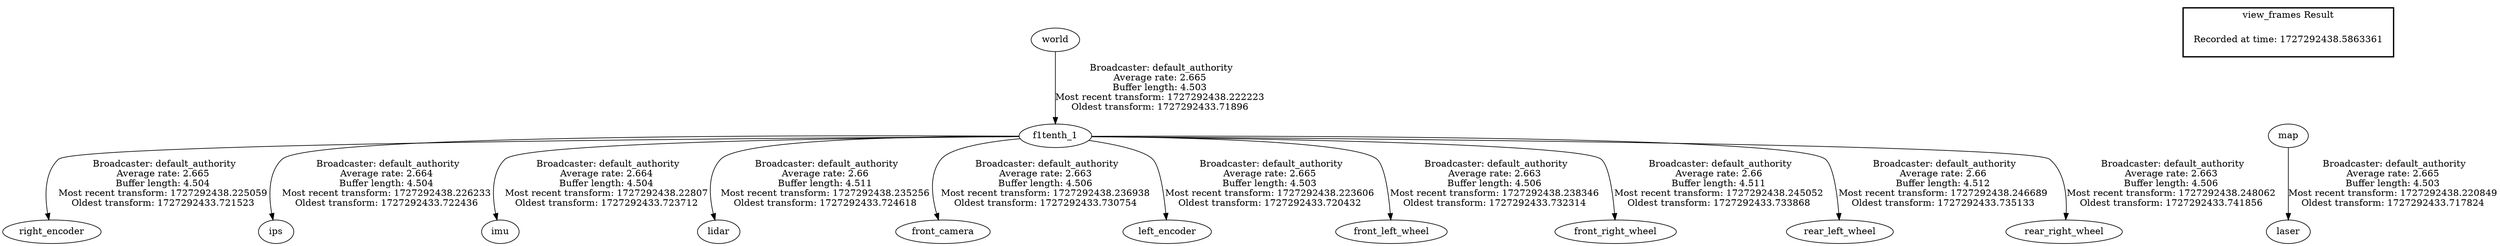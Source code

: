 digraph G {
"world" -> "f1tenth_1"[label=" Broadcaster: default_authority\nAverage rate: 2.665\nBuffer length: 4.503\nMost recent transform: 1727292438.222223\nOldest transform: 1727292433.71896\n"];
"f1tenth_1" -> "right_encoder"[label=" Broadcaster: default_authority\nAverage rate: 2.665\nBuffer length: 4.504\nMost recent transform: 1727292438.225059\nOldest transform: 1727292433.721523\n"];
"f1tenth_1" -> "ips"[label=" Broadcaster: default_authority\nAverage rate: 2.664\nBuffer length: 4.504\nMost recent transform: 1727292438.226233\nOldest transform: 1727292433.722436\n"];
"f1tenth_1" -> "imu"[label=" Broadcaster: default_authority\nAverage rate: 2.664\nBuffer length: 4.504\nMost recent transform: 1727292438.22807\nOldest transform: 1727292433.723712\n"];
"f1tenth_1" -> "lidar"[label=" Broadcaster: default_authority\nAverage rate: 2.66\nBuffer length: 4.511\nMost recent transform: 1727292438.235256\nOldest transform: 1727292433.724618\n"];
"f1tenth_1" -> "front_camera"[label=" Broadcaster: default_authority\nAverage rate: 2.663\nBuffer length: 4.506\nMost recent transform: 1727292438.236938\nOldest transform: 1727292433.730754\n"];
"f1tenth_1" -> "left_encoder"[label=" Broadcaster: default_authority\nAverage rate: 2.665\nBuffer length: 4.503\nMost recent transform: 1727292438.223606\nOldest transform: 1727292433.720432\n"];
"f1tenth_1" -> "front_left_wheel"[label=" Broadcaster: default_authority\nAverage rate: 2.663\nBuffer length: 4.506\nMost recent transform: 1727292438.238346\nOldest transform: 1727292433.732314\n"];
"f1tenth_1" -> "front_right_wheel"[label=" Broadcaster: default_authority\nAverage rate: 2.66\nBuffer length: 4.511\nMost recent transform: 1727292438.245052\nOldest transform: 1727292433.733868\n"];
"f1tenth_1" -> "rear_left_wheel"[label=" Broadcaster: default_authority\nAverage rate: 2.66\nBuffer length: 4.512\nMost recent transform: 1727292438.246689\nOldest transform: 1727292433.735133\n"];
"f1tenth_1" -> "rear_right_wheel"[label=" Broadcaster: default_authority\nAverage rate: 2.663\nBuffer length: 4.506\nMost recent transform: 1727292438.248062\nOldest transform: 1727292433.741856\n"];
"map" -> "laser"[label=" Broadcaster: default_authority\nAverage rate: 2.665\nBuffer length: 4.503\nMost recent transform: 1727292438.220849\nOldest transform: 1727292433.717824\n"];
edge [style=invis];
 subgraph cluster_legend { style=bold; color=black; label ="view_frames Result";
"Recorded at time: 1727292438.5863361"[ shape=plaintext ] ;
}->"map";
}